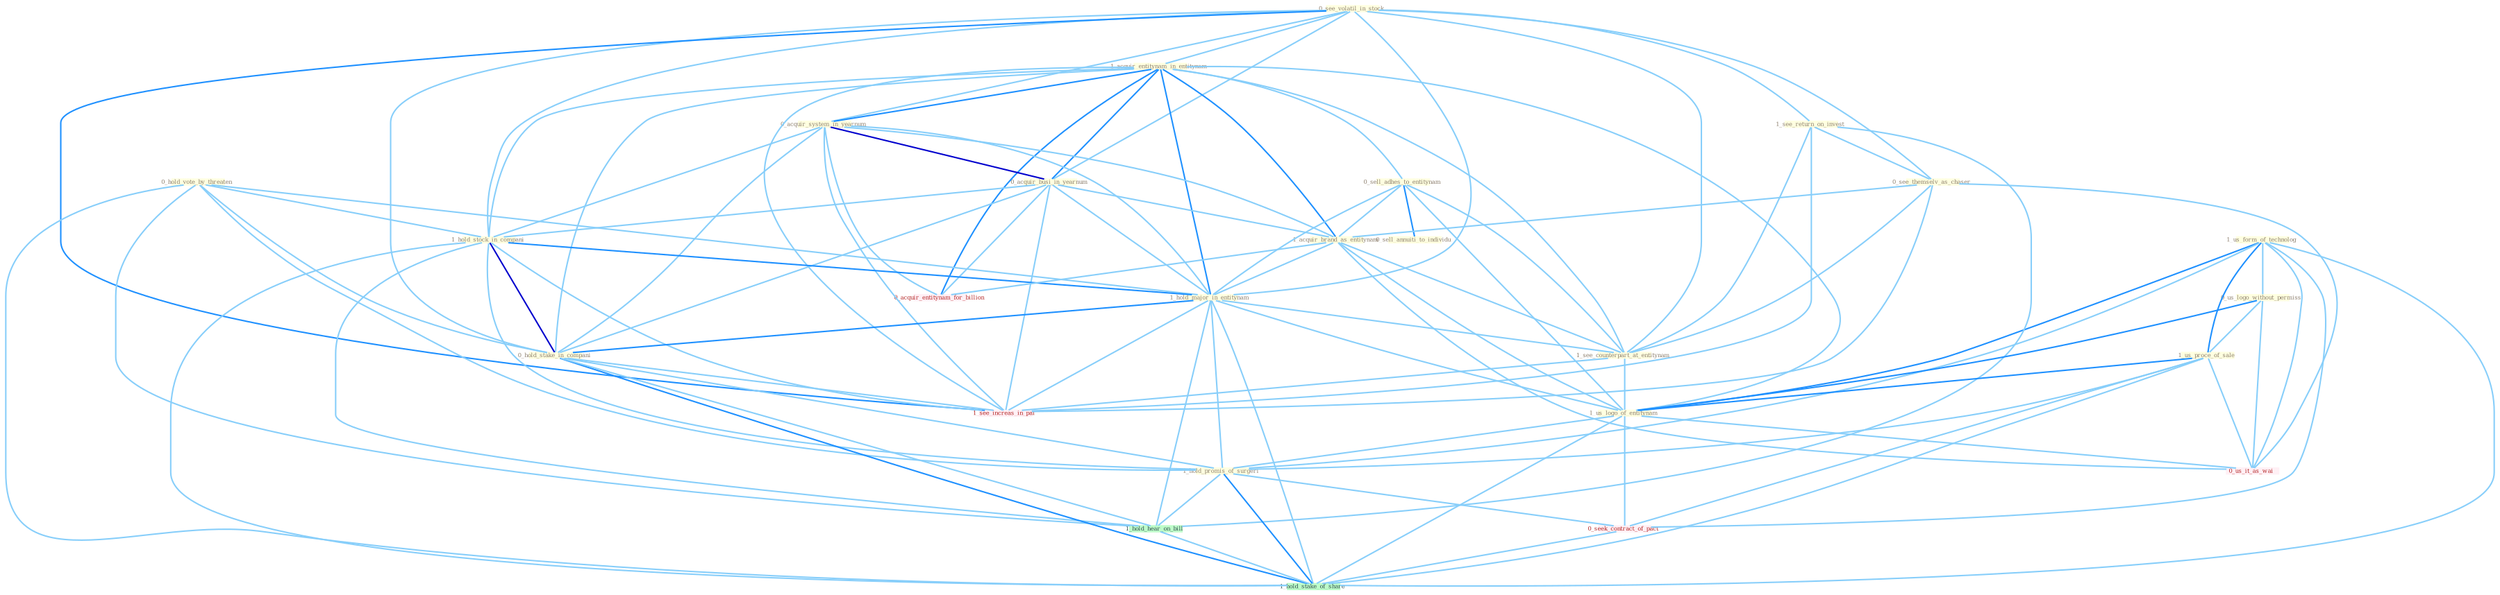 Graph G{ 
    node
    [shape=polygon,style=filled,width=.5,height=.06,color="#BDFCC9",fixedsize=true,fontsize=4,
    fontcolor="#2f4f4f"];
    {node
    [color="#ffffe0", fontcolor="#8b7d6b"] "0_see_volatil_in_stock " "1_acquir_entitynam_in_entitynam " "1_us_form_of_technolog " "1_see_return_on_invest " "0_acquir_system_in_yearnum " "0_us_logo_without_permiss " "0_acquir_busi_in_yearnum " "0_sell_adhes_to_entitynam " "0_see_themselv_as_chaser " "0_hold_vote_by_threaten " "1_hold_stock_in_compani " "1_acquir_brand_as_entitynam " "1_hold_major_in_entitynam " "1_see_counterpart_at_entitynam " "1_us_proce_of_sale " "0_sell_annuiti_to_individu " "0_hold_stake_in_compani " "1_us_logo_of_entitynam " "1_hold_promis_of_surgeri "}
{node [color="#fff0f5", fontcolor="#b22222"] "0_seek_contract_of_pact " "0_us_it_as_wai " "0_acquir_entitynam_for_billion " "1_see_increas_in_pai "}
edge [color="#B0E2FF"];

	"0_see_volatil_in_stock " -- "1_acquir_entitynam_in_entitynam " [w="1", color="#87cefa" ];
	"0_see_volatil_in_stock " -- "1_see_return_on_invest " [w="1", color="#87cefa" ];
	"0_see_volatil_in_stock " -- "0_acquir_system_in_yearnum " [w="1", color="#87cefa" ];
	"0_see_volatil_in_stock " -- "0_acquir_busi_in_yearnum " [w="1", color="#87cefa" ];
	"0_see_volatil_in_stock " -- "0_see_themselv_as_chaser " [w="1", color="#87cefa" ];
	"0_see_volatil_in_stock " -- "1_hold_stock_in_compani " [w="1", color="#87cefa" ];
	"0_see_volatil_in_stock " -- "1_hold_major_in_entitynam " [w="1", color="#87cefa" ];
	"0_see_volatil_in_stock " -- "1_see_counterpart_at_entitynam " [w="1", color="#87cefa" ];
	"0_see_volatil_in_stock " -- "0_hold_stake_in_compani " [w="1", color="#87cefa" ];
	"0_see_volatil_in_stock " -- "1_see_increas_in_pai " [w="2", color="#1e90ff" , len=0.8];
	"1_acquir_entitynam_in_entitynam " -- "0_acquir_system_in_yearnum " [w="2", color="#1e90ff" , len=0.8];
	"1_acquir_entitynam_in_entitynam " -- "0_acquir_busi_in_yearnum " [w="2", color="#1e90ff" , len=0.8];
	"1_acquir_entitynam_in_entitynam " -- "0_sell_adhes_to_entitynam " [w="1", color="#87cefa" ];
	"1_acquir_entitynam_in_entitynam " -- "1_hold_stock_in_compani " [w="1", color="#87cefa" ];
	"1_acquir_entitynam_in_entitynam " -- "1_acquir_brand_as_entitynam " [w="2", color="#1e90ff" , len=0.8];
	"1_acquir_entitynam_in_entitynam " -- "1_hold_major_in_entitynam " [w="2", color="#1e90ff" , len=0.8];
	"1_acquir_entitynam_in_entitynam " -- "1_see_counterpart_at_entitynam " [w="1", color="#87cefa" ];
	"1_acquir_entitynam_in_entitynam " -- "0_hold_stake_in_compani " [w="1", color="#87cefa" ];
	"1_acquir_entitynam_in_entitynam " -- "1_us_logo_of_entitynam " [w="1", color="#87cefa" ];
	"1_acquir_entitynam_in_entitynam " -- "0_acquir_entitynam_for_billion " [w="2", color="#1e90ff" , len=0.8];
	"1_acquir_entitynam_in_entitynam " -- "1_see_increas_in_pai " [w="1", color="#87cefa" ];
	"1_us_form_of_technolog " -- "0_us_logo_without_permiss " [w="1", color="#87cefa" ];
	"1_us_form_of_technolog " -- "1_us_proce_of_sale " [w="2", color="#1e90ff" , len=0.8];
	"1_us_form_of_technolog " -- "1_us_logo_of_entitynam " [w="2", color="#1e90ff" , len=0.8];
	"1_us_form_of_technolog " -- "1_hold_promis_of_surgeri " [w="1", color="#87cefa" ];
	"1_us_form_of_technolog " -- "0_seek_contract_of_pact " [w="1", color="#87cefa" ];
	"1_us_form_of_technolog " -- "0_us_it_as_wai " [w="1", color="#87cefa" ];
	"1_us_form_of_technolog " -- "1_hold_stake_of_share " [w="1", color="#87cefa" ];
	"1_see_return_on_invest " -- "0_see_themselv_as_chaser " [w="1", color="#87cefa" ];
	"1_see_return_on_invest " -- "1_see_counterpart_at_entitynam " [w="1", color="#87cefa" ];
	"1_see_return_on_invest " -- "1_see_increas_in_pai " [w="1", color="#87cefa" ];
	"1_see_return_on_invest " -- "1_hold_hear_on_bill " [w="1", color="#87cefa" ];
	"0_acquir_system_in_yearnum " -- "0_acquir_busi_in_yearnum " [w="3", color="#0000cd" , len=0.6];
	"0_acquir_system_in_yearnum " -- "1_hold_stock_in_compani " [w="1", color="#87cefa" ];
	"0_acquir_system_in_yearnum " -- "1_acquir_brand_as_entitynam " [w="1", color="#87cefa" ];
	"0_acquir_system_in_yearnum " -- "1_hold_major_in_entitynam " [w="1", color="#87cefa" ];
	"0_acquir_system_in_yearnum " -- "0_hold_stake_in_compani " [w="1", color="#87cefa" ];
	"0_acquir_system_in_yearnum " -- "0_acquir_entitynam_for_billion " [w="1", color="#87cefa" ];
	"0_acquir_system_in_yearnum " -- "1_see_increas_in_pai " [w="1", color="#87cefa" ];
	"0_us_logo_without_permiss " -- "1_us_proce_of_sale " [w="1", color="#87cefa" ];
	"0_us_logo_without_permiss " -- "1_us_logo_of_entitynam " [w="2", color="#1e90ff" , len=0.8];
	"0_us_logo_without_permiss " -- "0_us_it_as_wai " [w="1", color="#87cefa" ];
	"0_acquir_busi_in_yearnum " -- "1_hold_stock_in_compani " [w="1", color="#87cefa" ];
	"0_acquir_busi_in_yearnum " -- "1_acquir_brand_as_entitynam " [w="1", color="#87cefa" ];
	"0_acquir_busi_in_yearnum " -- "1_hold_major_in_entitynam " [w="1", color="#87cefa" ];
	"0_acquir_busi_in_yearnum " -- "0_hold_stake_in_compani " [w="1", color="#87cefa" ];
	"0_acquir_busi_in_yearnum " -- "0_acquir_entitynam_for_billion " [w="1", color="#87cefa" ];
	"0_acquir_busi_in_yearnum " -- "1_see_increas_in_pai " [w="1", color="#87cefa" ];
	"0_sell_adhes_to_entitynam " -- "1_acquir_brand_as_entitynam " [w="1", color="#87cefa" ];
	"0_sell_adhes_to_entitynam " -- "1_hold_major_in_entitynam " [w="1", color="#87cefa" ];
	"0_sell_adhes_to_entitynam " -- "1_see_counterpart_at_entitynam " [w="1", color="#87cefa" ];
	"0_sell_adhes_to_entitynam " -- "0_sell_annuiti_to_individu " [w="2", color="#1e90ff" , len=0.8];
	"0_sell_adhes_to_entitynam " -- "1_us_logo_of_entitynam " [w="1", color="#87cefa" ];
	"0_see_themselv_as_chaser " -- "1_acquir_brand_as_entitynam " [w="1", color="#87cefa" ];
	"0_see_themselv_as_chaser " -- "1_see_counterpart_at_entitynam " [w="1", color="#87cefa" ];
	"0_see_themselv_as_chaser " -- "0_us_it_as_wai " [w="1", color="#87cefa" ];
	"0_see_themselv_as_chaser " -- "1_see_increas_in_pai " [w="1", color="#87cefa" ];
	"0_hold_vote_by_threaten " -- "1_hold_stock_in_compani " [w="1", color="#87cefa" ];
	"0_hold_vote_by_threaten " -- "1_hold_major_in_entitynam " [w="1", color="#87cefa" ];
	"0_hold_vote_by_threaten " -- "0_hold_stake_in_compani " [w="1", color="#87cefa" ];
	"0_hold_vote_by_threaten " -- "1_hold_promis_of_surgeri " [w="1", color="#87cefa" ];
	"0_hold_vote_by_threaten " -- "1_hold_hear_on_bill " [w="1", color="#87cefa" ];
	"0_hold_vote_by_threaten " -- "1_hold_stake_of_share " [w="1", color="#87cefa" ];
	"1_hold_stock_in_compani " -- "1_hold_major_in_entitynam " [w="2", color="#1e90ff" , len=0.8];
	"1_hold_stock_in_compani " -- "0_hold_stake_in_compani " [w="3", color="#0000cd" , len=0.6];
	"1_hold_stock_in_compani " -- "1_hold_promis_of_surgeri " [w="1", color="#87cefa" ];
	"1_hold_stock_in_compani " -- "1_see_increas_in_pai " [w="1", color="#87cefa" ];
	"1_hold_stock_in_compani " -- "1_hold_hear_on_bill " [w="1", color="#87cefa" ];
	"1_hold_stock_in_compani " -- "1_hold_stake_of_share " [w="1", color="#87cefa" ];
	"1_acquir_brand_as_entitynam " -- "1_hold_major_in_entitynam " [w="1", color="#87cefa" ];
	"1_acquir_brand_as_entitynam " -- "1_see_counterpart_at_entitynam " [w="1", color="#87cefa" ];
	"1_acquir_brand_as_entitynam " -- "1_us_logo_of_entitynam " [w="1", color="#87cefa" ];
	"1_acquir_brand_as_entitynam " -- "0_us_it_as_wai " [w="1", color="#87cefa" ];
	"1_acquir_brand_as_entitynam " -- "0_acquir_entitynam_for_billion " [w="1", color="#87cefa" ];
	"1_hold_major_in_entitynam " -- "1_see_counterpart_at_entitynam " [w="1", color="#87cefa" ];
	"1_hold_major_in_entitynam " -- "0_hold_stake_in_compani " [w="2", color="#1e90ff" , len=0.8];
	"1_hold_major_in_entitynam " -- "1_us_logo_of_entitynam " [w="1", color="#87cefa" ];
	"1_hold_major_in_entitynam " -- "1_hold_promis_of_surgeri " [w="1", color="#87cefa" ];
	"1_hold_major_in_entitynam " -- "1_see_increas_in_pai " [w="1", color="#87cefa" ];
	"1_hold_major_in_entitynam " -- "1_hold_hear_on_bill " [w="1", color="#87cefa" ];
	"1_hold_major_in_entitynam " -- "1_hold_stake_of_share " [w="1", color="#87cefa" ];
	"1_see_counterpart_at_entitynam " -- "1_us_logo_of_entitynam " [w="1", color="#87cefa" ];
	"1_see_counterpart_at_entitynam " -- "1_see_increas_in_pai " [w="1", color="#87cefa" ];
	"1_us_proce_of_sale " -- "1_us_logo_of_entitynam " [w="2", color="#1e90ff" , len=0.8];
	"1_us_proce_of_sale " -- "1_hold_promis_of_surgeri " [w="1", color="#87cefa" ];
	"1_us_proce_of_sale " -- "0_seek_contract_of_pact " [w="1", color="#87cefa" ];
	"1_us_proce_of_sale " -- "0_us_it_as_wai " [w="1", color="#87cefa" ];
	"1_us_proce_of_sale " -- "1_hold_stake_of_share " [w="1", color="#87cefa" ];
	"0_hold_stake_in_compani " -- "1_hold_promis_of_surgeri " [w="1", color="#87cefa" ];
	"0_hold_stake_in_compani " -- "1_see_increas_in_pai " [w="1", color="#87cefa" ];
	"0_hold_stake_in_compani " -- "1_hold_hear_on_bill " [w="1", color="#87cefa" ];
	"0_hold_stake_in_compani " -- "1_hold_stake_of_share " [w="2", color="#1e90ff" , len=0.8];
	"1_us_logo_of_entitynam " -- "1_hold_promis_of_surgeri " [w="1", color="#87cefa" ];
	"1_us_logo_of_entitynam " -- "0_seek_contract_of_pact " [w="1", color="#87cefa" ];
	"1_us_logo_of_entitynam " -- "0_us_it_as_wai " [w="1", color="#87cefa" ];
	"1_us_logo_of_entitynam " -- "1_hold_stake_of_share " [w="1", color="#87cefa" ];
	"1_hold_promis_of_surgeri " -- "0_seek_contract_of_pact " [w="1", color="#87cefa" ];
	"1_hold_promis_of_surgeri " -- "1_hold_hear_on_bill " [w="1", color="#87cefa" ];
	"1_hold_promis_of_surgeri " -- "1_hold_stake_of_share " [w="2", color="#1e90ff" , len=0.8];
	"0_seek_contract_of_pact " -- "1_hold_stake_of_share " [w="1", color="#87cefa" ];
	"1_hold_hear_on_bill " -- "1_hold_stake_of_share " [w="1", color="#87cefa" ];
}